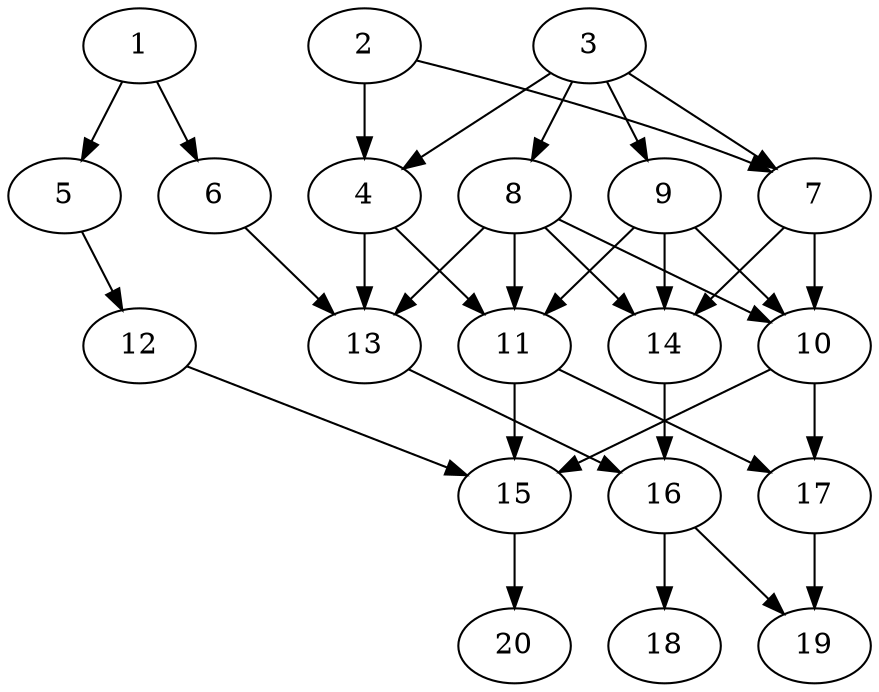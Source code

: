 // DAG automatically generated by daggen at Tue Jul 23 14:23:30 2019
// ./daggen --dot -n 20 --ccr 0.3 --fat 0.6 --regular 0.5 --density 0.6 --mindata 5242880 --maxdata 52428800 
digraph G {
  1 [size="83404800", alpha="0.04", expect_size="25021440"] 
  1 -> 5 [size ="25021440"]
  1 -> 6 [size ="25021440"]
  2 [size="27054080", alpha="0.01", expect_size="8116224"] 
  2 -> 4 [size ="8116224"]
  2 -> 7 [size ="8116224"]
  3 [size="148500480", alpha="0.11", expect_size="44550144"] 
  3 -> 4 [size ="44550144"]
  3 -> 7 [size ="44550144"]
  3 -> 8 [size ="44550144"]
  3 -> 9 [size ="44550144"]
  4 [size="140318720", alpha="0.20", expect_size="42095616"] 
  4 -> 11 [size ="42095616"]
  4 -> 13 [size ="42095616"]
  5 [size="134184960", alpha="0.16", expect_size="40255488"] 
  5 -> 12 [size ="40255488"]
  6 [size="71509333", alpha="0.06", expect_size="21452800"] 
  6 -> 13 [size ="21452800"]
  7 [size="34949120", alpha="0.14", expect_size="10484736"] 
  7 -> 10 [size ="10484736"]
  7 -> 14 [size ="10484736"]
  8 [size="88630613", alpha="0.00", expect_size="26589184"] 
  8 -> 10 [size ="26589184"]
  8 -> 11 [size ="26589184"]
  8 -> 13 [size ="26589184"]
  8 -> 14 [size ="26589184"]
  9 [size="94105600", alpha="0.03", expect_size="28231680"] 
  9 -> 10 [size ="28231680"]
  9 -> 11 [size ="28231680"]
  9 -> 14 [size ="28231680"]
  10 [size="31389013", alpha="0.04", expect_size="9416704"] 
  10 -> 15 [size ="9416704"]
  10 -> 17 [size ="9416704"]
  11 [size="116428800", alpha="0.07", expect_size="34928640"] 
  11 -> 15 [size ="34928640"]
  11 -> 17 [size ="34928640"]
  12 [size="150231040", alpha="0.02", expect_size="45069312"] 
  12 -> 15 [size ="45069312"]
  13 [size="159791787", alpha="0.04", expect_size="47937536"] 
  13 -> 16 [size ="47937536"]
  14 [size="85244587", alpha="0.17", expect_size="25573376"] 
  14 -> 16 [size ="25573376"]
  15 [size="81954133", alpha="0.09", expect_size="24586240"] 
  15 -> 20 [size ="24586240"]
  16 [size="53319680", alpha="0.10", expect_size="15995904"] 
  16 -> 18 [size ="15995904"]
  16 -> 19 [size ="15995904"]
  17 [size="103837013", alpha="0.04", expect_size="31151104"] 
  17 -> 19 [size ="31151104"]
  18 [size="57760427", alpha="0.15", expect_size="17328128"] 
  19 [size="60269227", alpha="0.17", expect_size="18080768"] 
  20 [size="83834880", alpha="0.10", expect_size="25150464"] 
}
